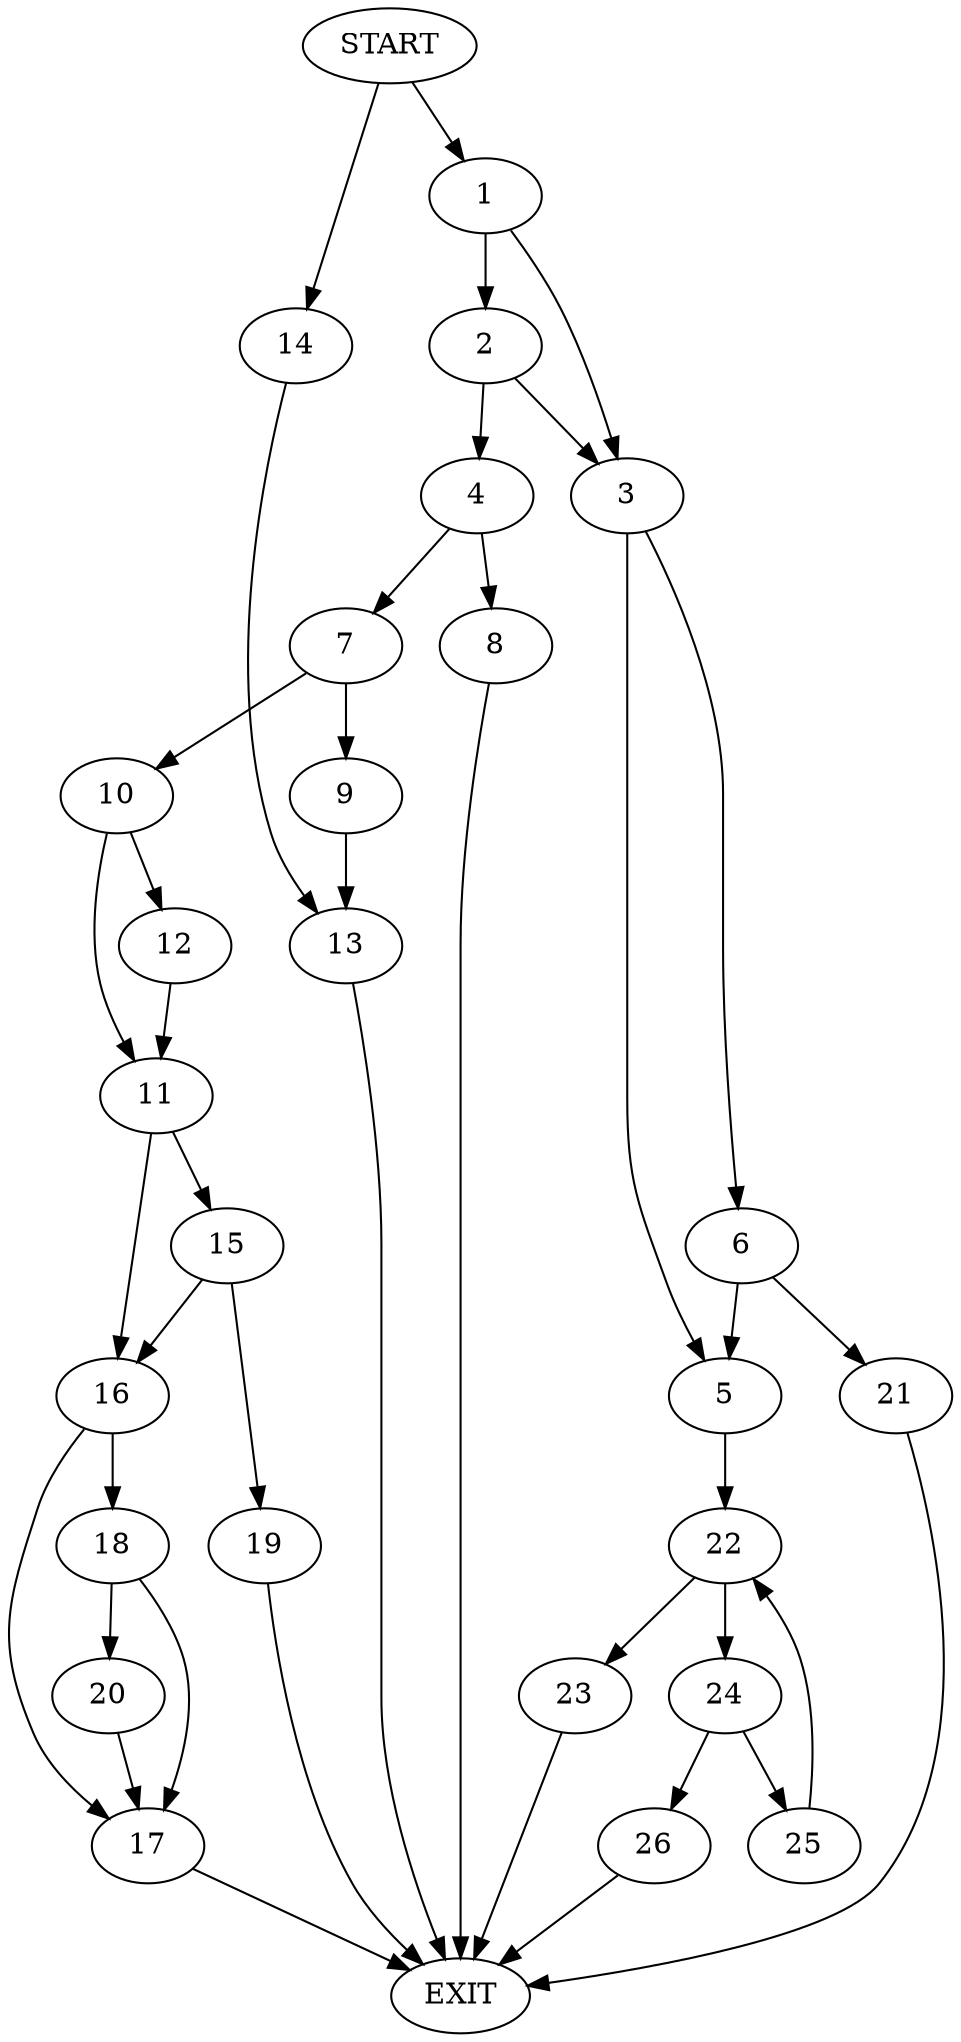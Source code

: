digraph {
0 [label="START"]
27 [label="EXIT"]
0 -> 1
1 -> 2
1 -> 3
2 -> 3
2 -> 4
3 -> 5
3 -> 6
4 -> 7
4 -> 8
7 -> 9
7 -> 10
8 -> 27
10 -> 11
10 -> 12
9 -> 13
13 -> 27
0 -> 14
14 -> 13
12 -> 11
11 -> 15
11 -> 16
16 -> 17
16 -> 18
15 -> 19
15 -> 16
19 -> 27
18 -> 20
18 -> 17
17 -> 27
20 -> 17
6 -> 21
6 -> 5
5 -> 22
21 -> 27
22 -> 23
22 -> 24
23 -> 27
24 -> 25
24 -> 26
25 -> 22
26 -> 27
}
